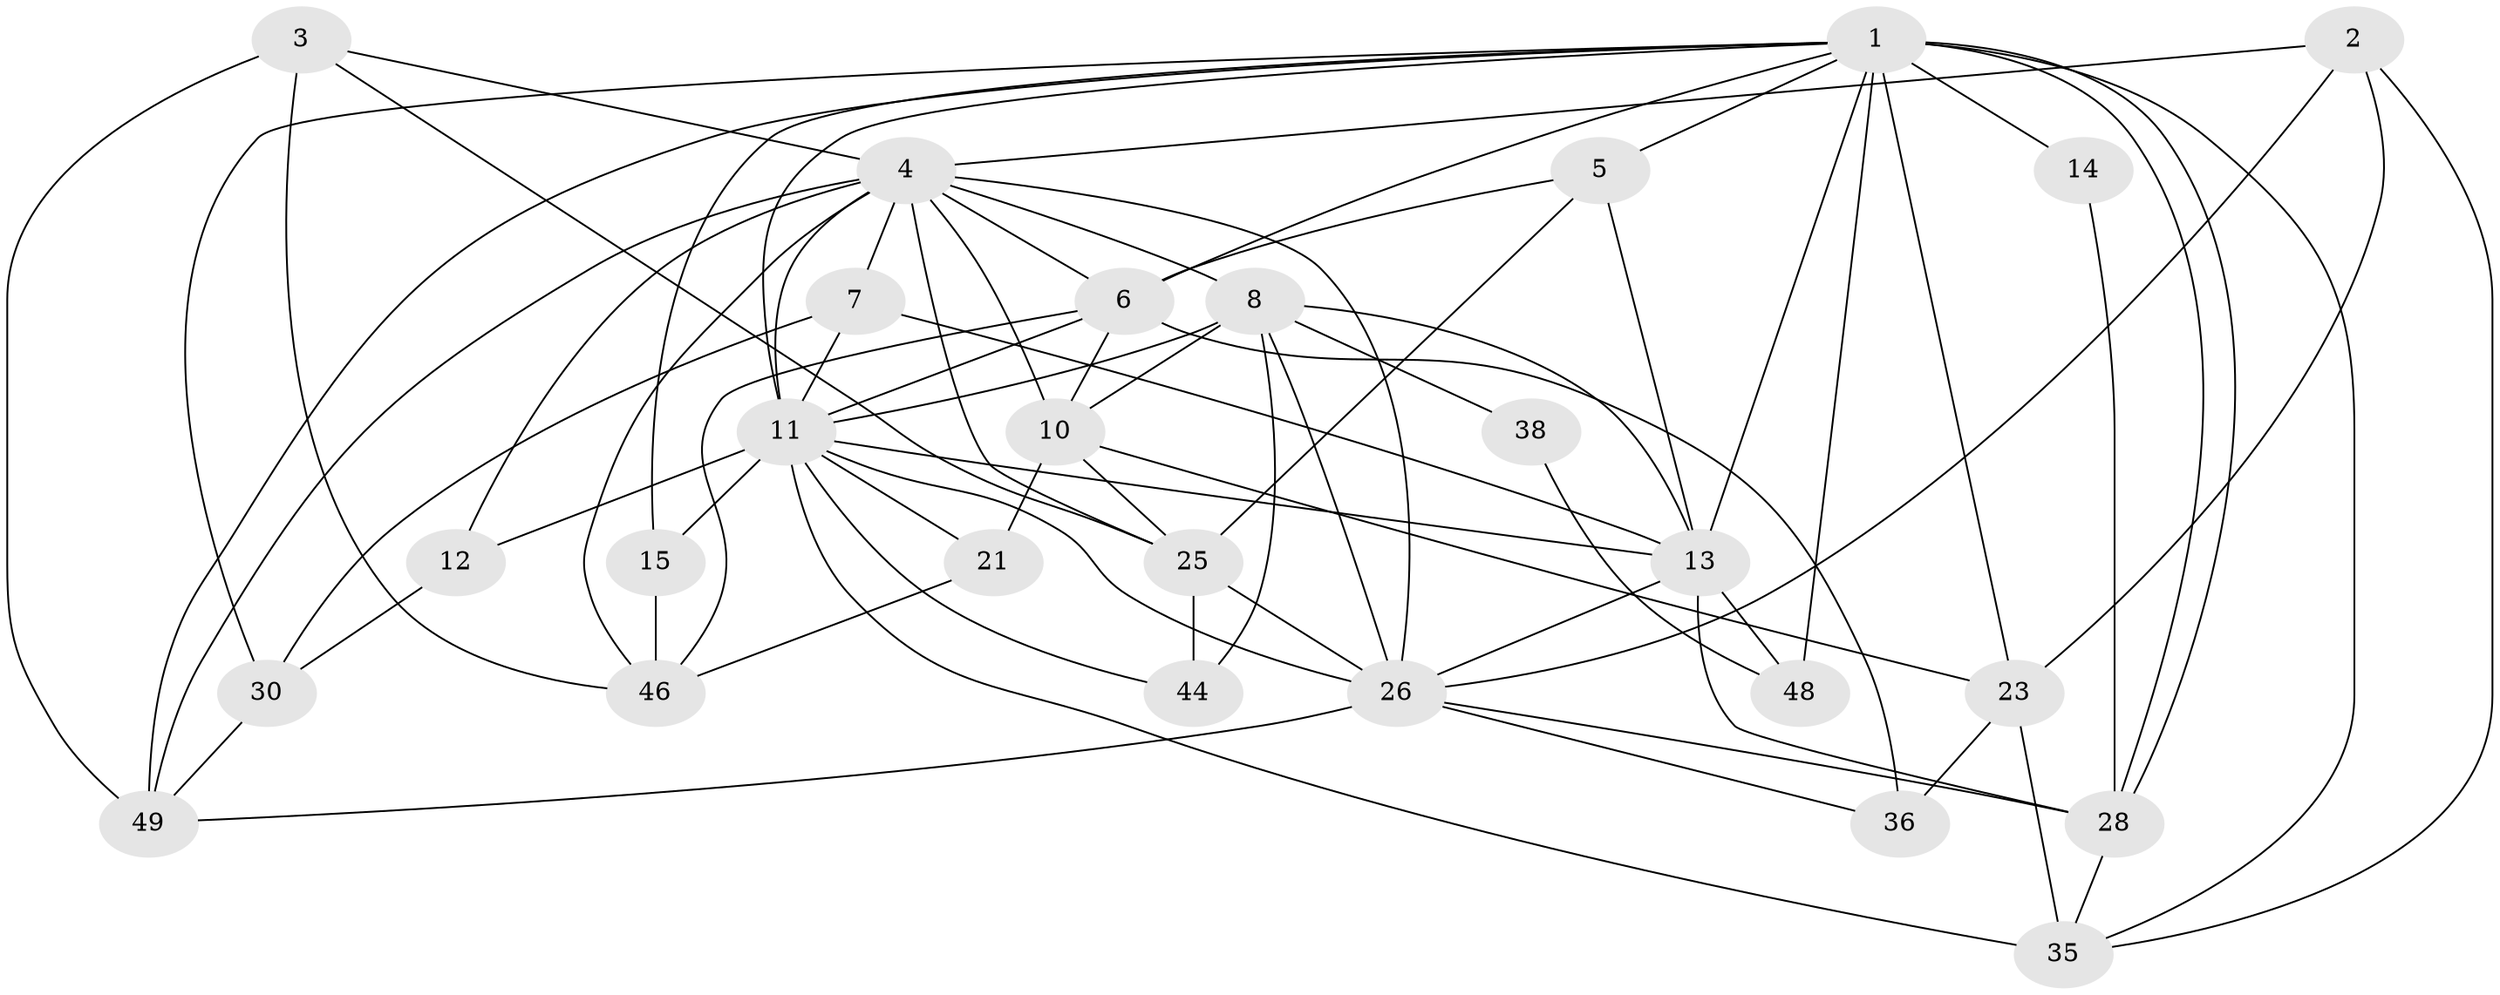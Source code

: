 // original degree distribution, {6: 0.10909090909090909, 5: 0.18181818181818182, 4: 0.32727272727272727, 3: 0.2727272727272727, 2: 0.09090909090909091, 7: 0.01818181818181818}
// Generated by graph-tools (version 1.1) at 2025/18/03/04/25 18:18:59]
// undirected, 27 vertices, 74 edges
graph export_dot {
graph [start="1"]
  node [color=gray90,style=filled];
  1 [super="+9"];
  2;
  3;
  4 [super="+33+24+18"];
  5;
  6 [super="+20+53"];
  7 [super="+55"];
  8 [super="+40"];
  10 [super="+19+17"];
  11 [super="+32+22+52"];
  12;
  13 [super="+27"];
  14;
  15;
  21;
  23 [super="+31"];
  25 [super="+45"];
  26 [super="+43+29"];
  28 [super="+34"];
  30;
  35 [super="+47+54"];
  36;
  38;
  44;
  46;
  48;
  49 [super="+50"];
  1 -- 28;
  1 -- 28;
  1 -- 6;
  1 -- 48 [weight=2];
  1 -- 13;
  1 -- 35;
  1 -- 5;
  1 -- 11;
  1 -- 14;
  1 -- 15;
  1 -- 49;
  1 -- 23;
  1 -- 30;
  2 -- 26;
  2 -- 35;
  2 -- 4 [weight=2];
  2 -- 23;
  3 -- 46;
  3 -- 25;
  3 -- 49;
  3 -- 4;
  4 -- 12;
  4 -- 26;
  4 -- 46;
  4 -- 49 [weight=2];
  4 -- 10;
  4 -- 6;
  4 -- 8;
  4 -- 25;
  4 -- 11;
  4 -- 7;
  5 -- 25;
  5 -- 6;
  5 -- 13;
  6 -- 46;
  6 -- 36;
  6 -- 11;
  6 -- 10;
  7 -- 30;
  7 -- 11;
  7 -- 13;
  8 -- 10;
  8 -- 44;
  8 -- 26;
  8 -- 13;
  8 -- 11;
  8 -- 38;
  10 -- 23;
  10 -- 21;
  10 -- 25;
  11 -- 21 [weight=2];
  11 -- 15;
  11 -- 12;
  11 -- 44;
  11 -- 13;
  11 -- 35;
  11 -- 26 [weight=2];
  12 -- 30;
  13 -- 48;
  13 -- 26;
  13 -- 28;
  14 -- 28;
  15 -- 46;
  21 -- 46;
  23 -- 35 [weight=2];
  23 -- 36;
  25 -- 26;
  25 -- 44;
  26 -- 28;
  26 -- 49;
  26 -- 36;
  28 -- 35;
  30 -- 49;
  38 -- 48;
}
